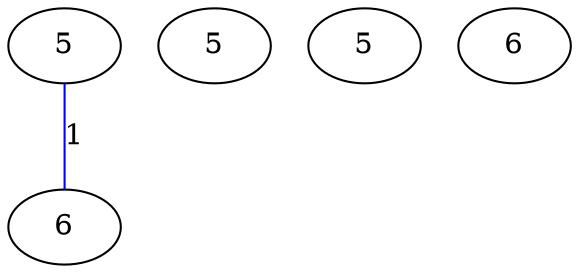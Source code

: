 graph G {
	0 [label="5"];
	1 [label="6"];
	2 [label="5"];
	3 [label="5"];
	4 [label="6"];
	0 -- 1 [label="1", color=blue];
}